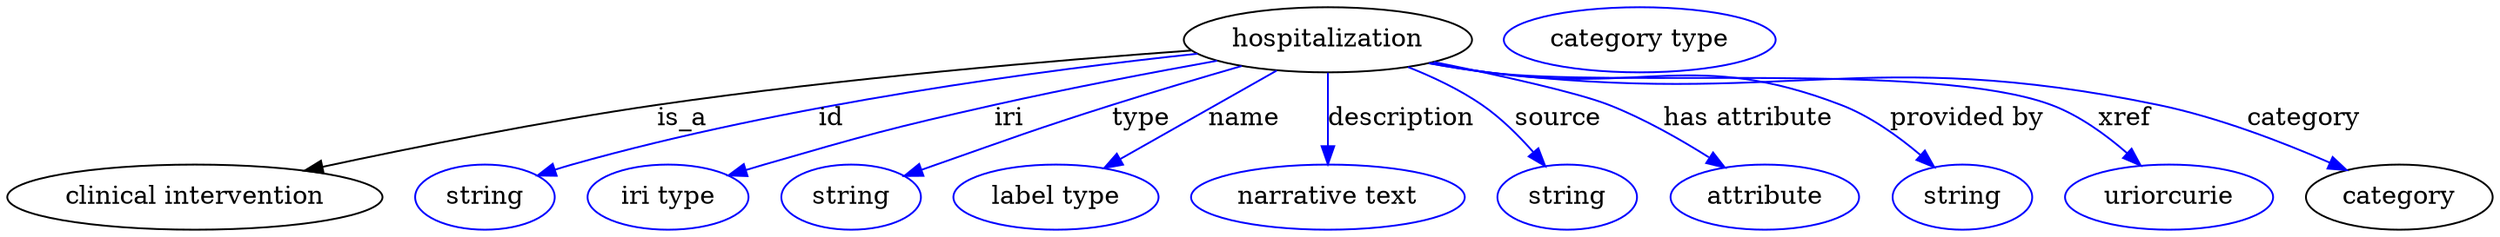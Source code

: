 digraph {
	graph [bb="0,0,1368.7,123"];
	node [label="\N"];
	hospitalization	[height=0.5,
		label=hospitalization,
		pos="728.34,105",
		width=2.2026];
	"clinical intervention"	[height=0.5,
		pos="103.34,18",
		width=2.8706];
	hospitalization -> "clinical intervention"	[label=is_a,
		lp="372.34,61.5",
		pos="e,163.85,32.624 653.32,99.098 578.38,93.687 460.03,83.742 358.34,69 295.56,59.898 224.8,45.708 173.78,34.767"];
	id	[color=blue,
		height=0.5,
		label=string,
		pos="263.34,18",
		width=1.0652];
	hospitalization -> id	[color=blue,
		label=id,
		lp="454.34,61.5",
		pos="e,292.34,29.948 656.43,97.312 572.45,88.351 429.92,69.551 311.34,36 308.24,35.121 305.04,34.148 301.84,33.124",
		style=solid];
	iri	[color=blue,
		height=0.5,
		label="iri type",
		pos="364.34,18",
		width=1.2277];
	hospitalization -> iri	[color=blue,
		label=iri,
		lp="552.34,61.5",
		pos="e,397.97,29.865 667.21,93.451 631.3,86.985 585.1,78.203 544.34,69 487.87,56.251 473.97,52.03 418.34,36 414.83,34.988 411.2,33.911 \
407.56,32.81",
		style=solid];
	type	[color=blue,
		height=0.5,
		label=string,
		pos="465.34,18",
		width=1.0652];
	hospitalization -> type	[color=blue,
		label=type,
		lp="625.34,61.5",
		pos="e,494.64,29.697 680.72,90.488 658.9,84.171 632.74,76.419 609.34,69 565.93,55.239 555.31,51.079 512.34,36 509.65,35.057 506.88,34.077 \
504.1,33.084",
		style=solid];
	name	[color=blue,
		height=0.5,
		label="label type",
		pos="578.34,18",
		width=1.5707];
	hospitalization -> name	[color=blue,
		label=name,
		lp="682.34,61.5",
		pos="e,604.92,34.06 700.13,88.012 675.68,74.16 640.2,54.052 613.83,39.111",
		style=solid];
	description	[color=blue,
		height=0.5,
		label="narrative text",
		pos="728.34,18",
		width=2.0943];
	hospitalization -> description	[color=blue,
		label=description,
		lp="768.84,61.5",
		pos="e,728.34,36.175 728.34,86.799 728.34,75.163 728.34,59.548 728.34,46.237",
		style=solid];
	source	[color=blue,
		height=0.5,
		label=string,
		pos="860.34,18",
		width=1.0652];
	hospitalization -> source	[color=blue,
		label=source,
		lp="855.34,61.5",
		pos="e,848.22,35.129 772.54,89.919 786.25,84.494 800.99,77.513 813.34,69 823.81,61.784 833.72,51.893 841.72,42.813",
		style=solid];
	"has attribute"	[color=blue,
		height=0.5,
		label=attribute,
		pos="968.34,18",
		width=1.4443];
	hospitalization -> "has attribute"	[color=blue,
		label="has attribute",
		lp="960.34,61.5",
		pos="e,946.58,34.359 786.69,92.77 822.93,85.42 865.83,75.93 883.34,69 902.37,61.468 922.16,50.068 937.85,40.054",
		style=solid];
	"provided by"	[color=blue,
		height=0.5,
		label=string,
		pos="1076.3,18",
		width=1.0652];
	hospitalization -> "provided by"	[color=blue,
		label="provided by",
		lp="1079.8,61.5",
		pos="e,1061.1,34.796 784.54,92.287 795.07,90.334 806.02,88.47 816.34,87 902.51,74.731 930.32,100.79 1011.3,69 1027,62.874 1042,51.797 \
1053.6,41.623",
		style=solid];
	xref	[color=blue,
		height=0.5,
		label=uriorcurie,
		pos="1190.3,18",
		width=1.5887];
	hospitalization -> xref	[color=blue,
		label=xref,
		lp="1166.8,61.5",
		pos="e,1175,35.467 784.03,92.086 794.71,90.128 805.84,88.313 816.34,87 884.81,78.437 1061.8,93.347 1126.3,69 1141.7,63.22 1156.3,52.387 \
1167.6,42.279",
		style=solid];
	category	[height=0.5,
		pos="1317.3,18",
		width=1.4263];
	hospitalization -> category	[color=blue,
		label=category,
		lp="1265.8,61.5",
		pos="e,1288.5,32.938 784.02,92.007 794.7,90.057 805.84,88.264 816.34,87 979.36,67.379 1024.6,102.49 1185.3,69 1218,62.196 1253.2,48.493 \
1279.1,37.15",
		style=solid];
	"named thing_category"	[color=blue,
		height=0.5,
		label="category type",
		pos="900.34,105",
		width=2.0762];
}
